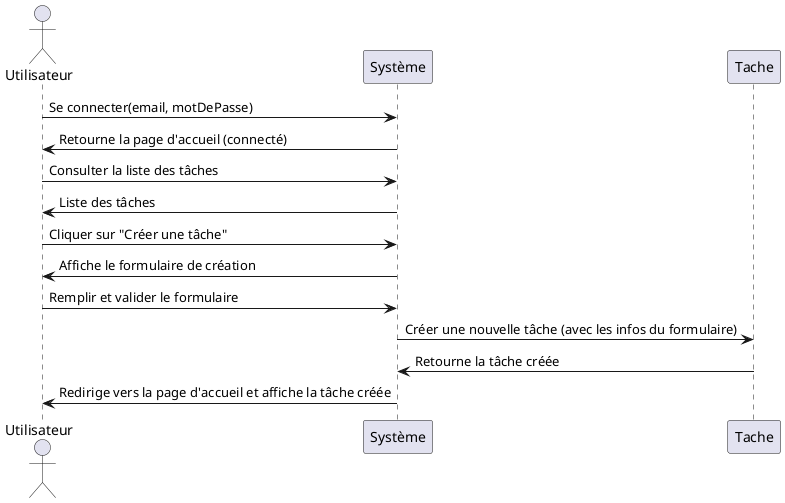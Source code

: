 @startuml
actor Utilisateur
participant "Système" as System
participant Tache

Utilisateur -> System : Se connecter(email, motDePasse)
System -> Utilisateur : Retourne la page d'accueil (connecté)

Utilisateur -> System : Consulter la liste des tâches
System -> Utilisateur : Liste des tâches

Utilisateur -> System : Cliquer sur "Créer une tâche"
System -> Utilisateur : Affiche le formulaire de création
Utilisateur -> System : Remplir et valider le formulaire
System -> Tache : Créer une nouvelle tâche (avec les infos du formulaire)
Tache -> System : Retourne la tâche créée
System -> Utilisateur : Redirige vers la page d'accueil et affiche la tâche créée

@enduml
